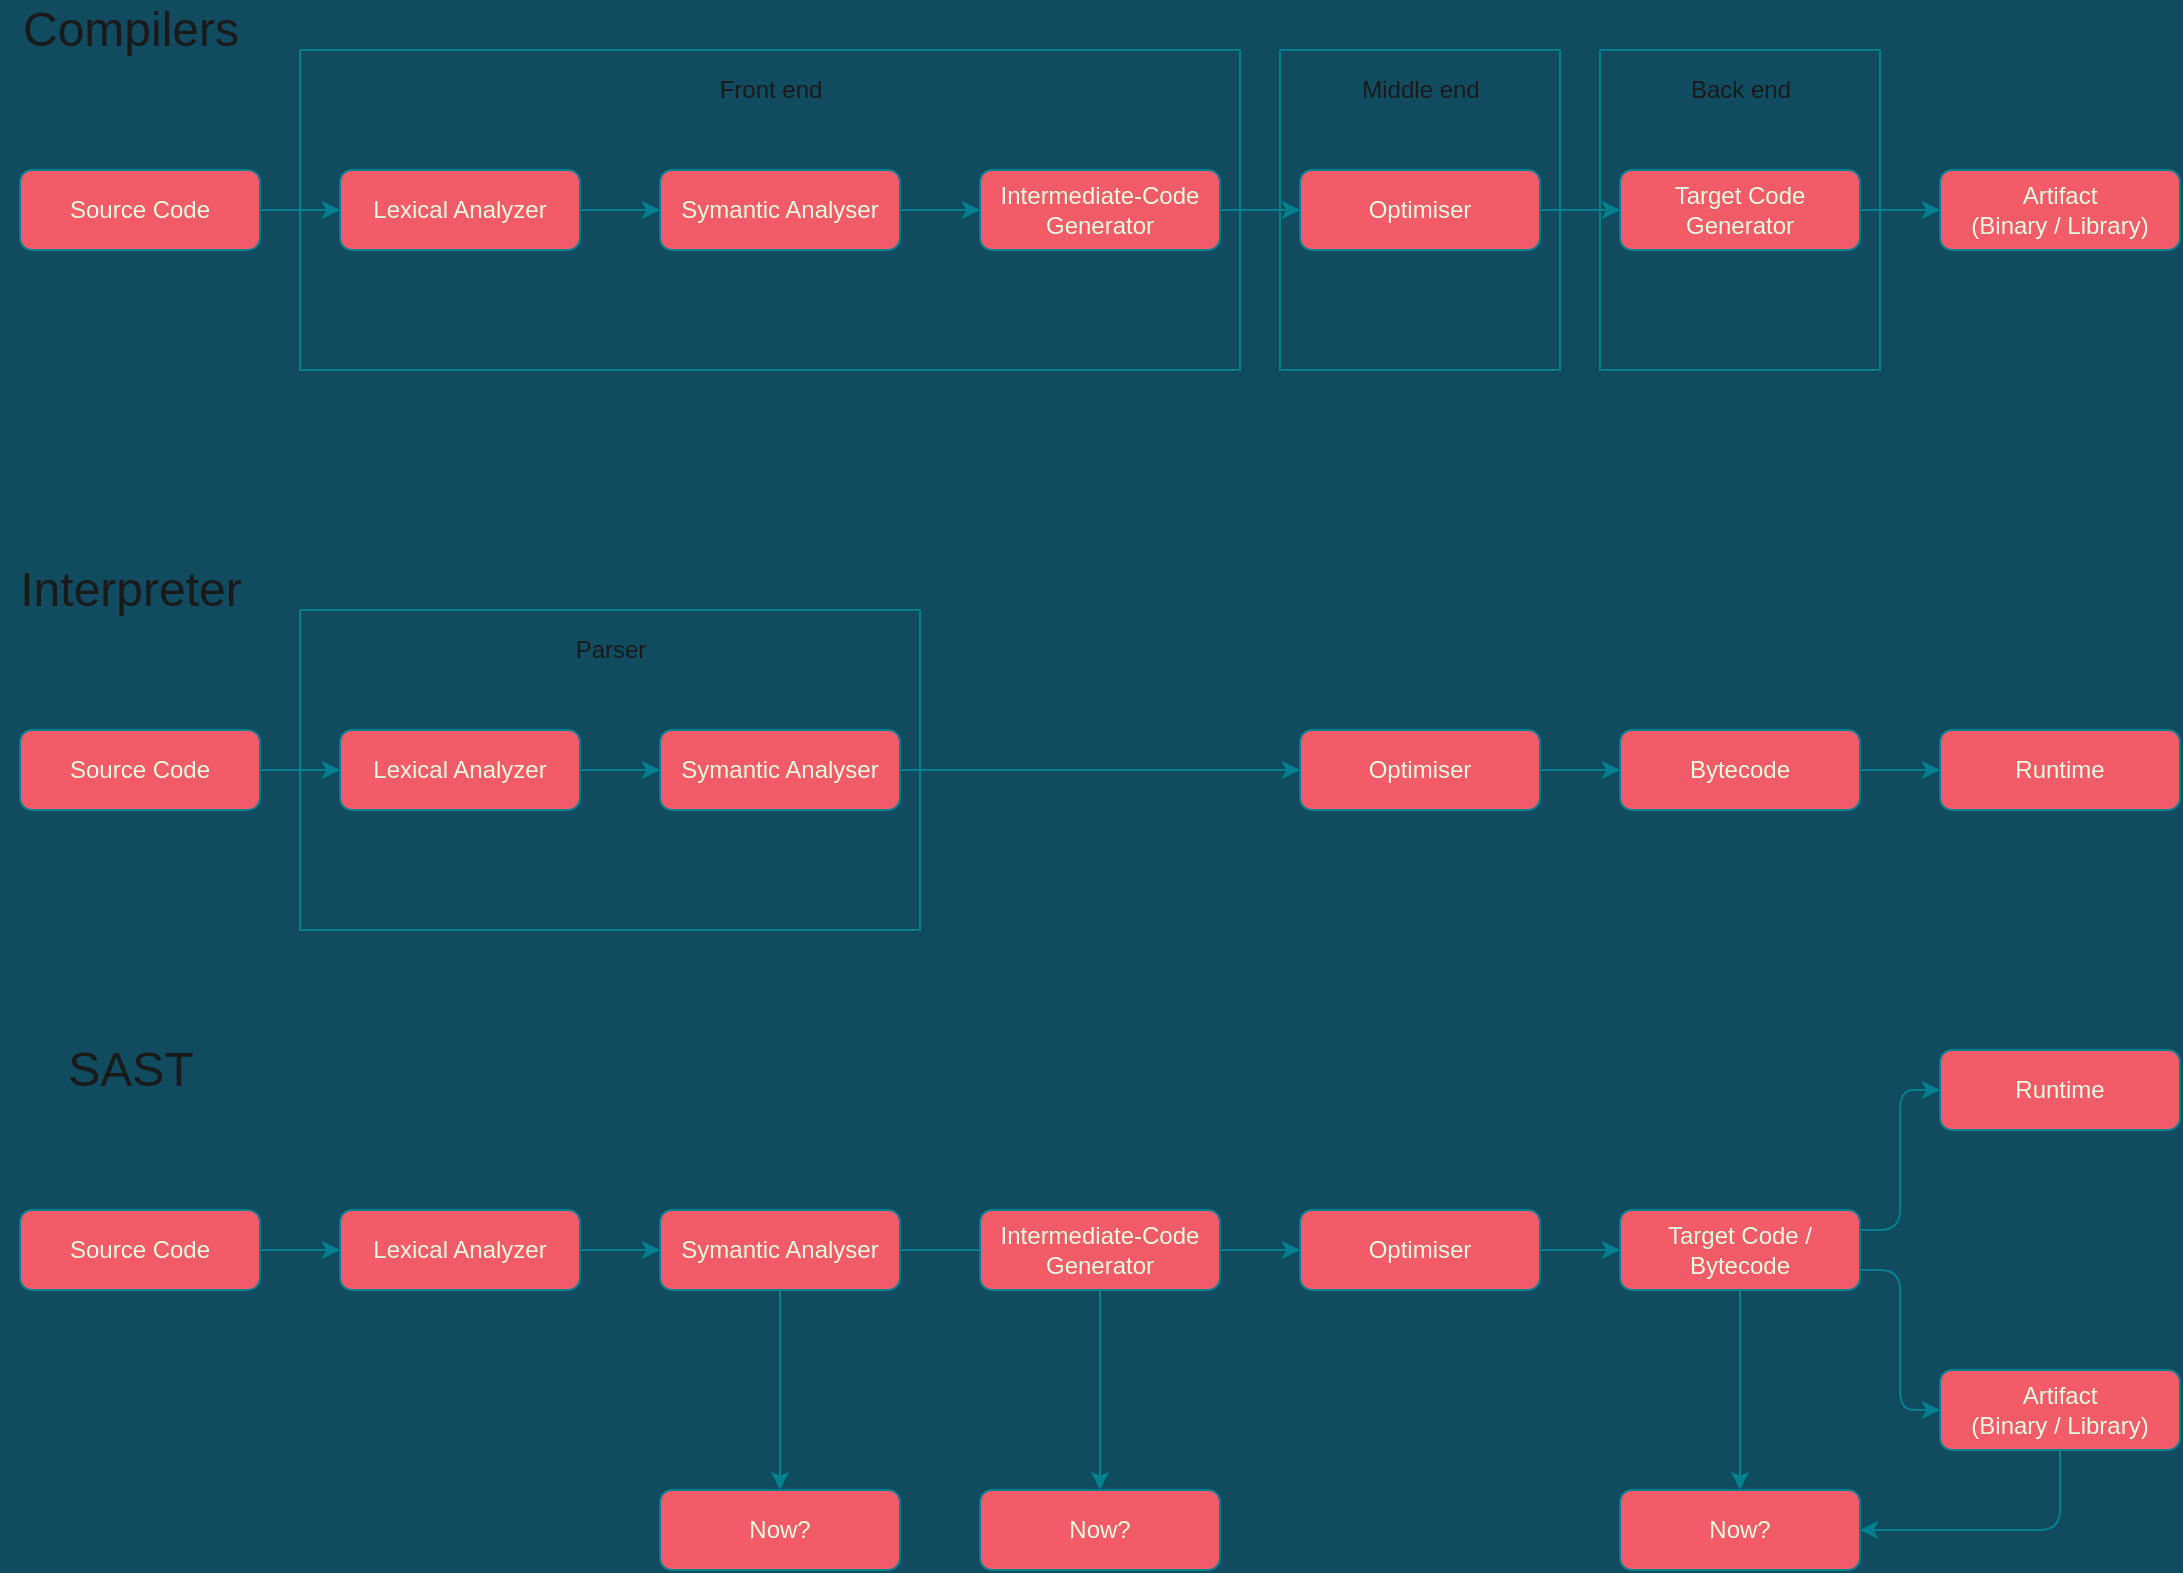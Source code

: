 <mxfile version="14.9.4" type="device"><diagram name="Page-1" id="42789a77-a242-8287-6e28-9cd8cfd52e62"><mxGraphModel dx="2062" dy="1052" grid="1" gridSize="10" guides="1" tooltips="1" connect="1" arrows="1" fold="1" page="1" pageScale="1" pageWidth="1100" pageHeight="850" background="#114B5F" math="0" shadow="0"><root><mxCell id="0"/><mxCell id="1" parent="0"/><mxCell id="q591KIigNglqc1efAttf-18" style="edgeStyle=orthogonalEdgeStyle;curved=0;rounded=1;sketch=0;orthogonalLoop=1;jettySize=auto;html=1;exitX=1;exitY=0.5;exitDx=0;exitDy=0;entryX=0;entryY=0.5;entryDx=0;entryDy=0;fontColor=#E4FDE1;strokeColor=#028090;fillColor=#F45B69;labelBackgroundColor=#114B5F;" parent="1" source="q591KIigNglqc1efAttf-13" target="q591KIigNglqc1efAttf-14" edge="1"><mxGeometry relative="1" as="geometry"/></mxCell><mxCell id="q591KIigNglqc1efAttf-13" value="Source Code" style="rounded=1;whiteSpace=wrap;html=1;sketch=0;fillColor=#F45B69;strokeColor=#028090;fontColor=#E4FDE1;" parent="1" vertex="1"><mxGeometry x="40" y="120" width="120" height="40" as="geometry"/></mxCell><mxCell id="q591KIigNglqc1efAttf-19" style="edgeStyle=orthogonalEdgeStyle;curved=0;rounded=1;sketch=0;orthogonalLoop=1;jettySize=auto;html=1;exitX=1;exitY=0.5;exitDx=0;exitDy=0;entryX=0;entryY=0.5;entryDx=0;entryDy=0;fontColor=#E4FDE1;strokeColor=#028090;fillColor=#F45B69;labelBackgroundColor=#114B5F;" parent="1" source="q591KIigNglqc1efAttf-14" target="q591KIigNglqc1efAttf-15" edge="1"><mxGeometry relative="1" as="geometry"/></mxCell><mxCell id="q591KIigNglqc1efAttf-14" value="Lexical Analyzer" style="rounded=1;whiteSpace=wrap;html=1;sketch=0;fillColor=#F45B69;strokeColor=#028090;fontColor=#E4FDE1;" parent="1" vertex="1"><mxGeometry x="200" y="120" width="120" height="40" as="geometry"/></mxCell><mxCell id="q591KIigNglqc1efAttf-20" style="edgeStyle=orthogonalEdgeStyle;curved=0;rounded=1;sketch=0;orthogonalLoop=1;jettySize=auto;html=1;exitX=1;exitY=0.5;exitDx=0;exitDy=0;entryX=0;entryY=0.5;entryDx=0;entryDy=0;fontColor=#E4FDE1;strokeColor=#028090;fillColor=#F45B69;labelBackgroundColor=#114B5F;" parent="1" source="q591KIigNglqc1efAttf-15" target="q591KIigNglqc1efAttf-16" edge="1"><mxGeometry relative="1" as="geometry"/></mxCell><mxCell id="q591KIigNglqc1efAttf-15" value="Symantic Analyser" style="rounded=1;whiteSpace=wrap;html=1;sketch=0;fillColor=#F45B69;strokeColor=#028090;fontColor=#E4FDE1;" parent="1" vertex="1"><mxGeometry x="360" y="120" width="120" height="40" as="geometry"/></mxCell><mxCell id="q591KIigNglqc1efAttf-21" style="edgeStyle=orthogonalEdgeStyle;curved=0;rounded=1;sketch=0;orthogonalLoop=1;jettySize=auto;html=1;exitX=1;exitY=0.5;exitDx=0;exitDy=0;entryX=0;entryY=0.5;entryDx=0;entryDy=0;fontColor=#E4FDE1;strokeColor=#028090;fillColor=#F45B69;labelBackgroundColor=#114B5F;" parent="1" source="q591KIigNglqc1efAttf-16" target="q591KIigNglqc1efAttf-17" edge="1"><mxGeometry relative="1" as="geometry"/></mxCell><mxCell id="q591KIigNglqc1efAttf-16" value="Intermediate-Code Generator" style="rounded=1;whiteSpace=wrap;html=1;sketch=0;fillColor=#F45B69;strokeColor=#028090;fontColor=#E4FDE1;" parent="1" vertex="1"><mxGeometry x="520" y="120" width="120" height="40" as="geometry"/></mxCell><mxCell id="q591KIigNglqc1efAttf-23" style="edgeStyle=orthogonalEdgeStyle;curved=0;rounded=1;sketch=0;orthogonalLoop=1;jettySize=auto;html=1;exitX=1;exitY=0.5;exitDx=0;exitDy=0;entryX=0;entryY=0.5;entryDx=0;entryDy=0;fontColor=#E4FDE1;strokeColor=#028090;fillColor=#F45B69;labelBackgroundColor=#114B5F;" parent="1" source="q591KIigNglqc1efAttf-17" target="q591KIigNglqc1efAttf-22" edge="1"><mxGeometry relative="1" as="geometry"/></mxCell><mxCell id="q591KIigNglqc1efAttf-17" value="Optimiser" style="rounded=1;whiteSpace=wrap;html=1;sketch=0;fillColor=#F45B69;strokeColor=#028090;fontColor=#E4FDE1;" parent="1" vertex="1"><mxGeometry x="680" y="120" width="120" height="40" as="geometry"/></mxCell><mxCell id="q591KIigNglqc1efAttf-29" style="edgeStyle=orthogonalEdgeStyle;curved=0;rounded=1;sketch=0;orthogonalLoop=1;jettySize=auto;html=1;exitX=1;exitY=0.5;exitDx=0;exitDy=0;entryX=0;entryY=0.5;entryDx=0;entryDy=0;fontColor=#E4FDE1;strokeColor=#028090;fillColor=#F45B69;labelBackgroundColor=#114B5F;" parent="1" source="q591KIigNglqc1efAttf-22" target="q591KIigNglqc1efAttf-28" edge="1"><mxGeometry relative="1" as="geometry"/></mxCell><mxCell id="q591KIigNglqc1efAttf-22" value="Target Code Generator" style="rounded=1;whiteSpace=wrap;html=1;sketch=0;fillColor=#F45B69;strokeColor=#028090;fontColor=#E4FDE1;" parent="1" vertex="1"><mxGeometry x="840" y="120" width="120" height="40" as="geometry"/></mxCell><mxCell id="q591KIigNglqc1efAttf-24" value="" style="swimlane;startSize=0;rounded=0;sketch=0;fontColor=#E4FDE1;strokeColor=#028090;fillColor=#F45B69;" parent="1" vertex="1"><mxGeometry x="180" y="60" width="470" height="160" as="geometry"/></mxCell><mxCell id="q591KIigNglqc1efAttf-25" value="&lt;font color=&quot;#1a1a1a&quot;&gt;Front end&lt;/font&gt;" style="text;html=1;align=center;verticalAlign=middle;resizable=0;points=[];autosize=1;strokeColor=none;fontColor=#E4FDE1;" parent="q591KIigNglqc1efAttf-24" vertex="1"><mxGeometry x="200" y="10" width="70" height="20" as="geometry"/></mxCell><mxCell id="q591KIigNglqc1efAttf-26" value="" style="swimlane;startSize=0;rounded=0;sketch=0;fontColor=#E4FDE1;strokeColor=#028090;fillColor=#F45B69;" parent="1" vertex="1"><mxGeometry x="830" y="60" width="140" height="160" as="geometry"/></mxCell><mxCell id="q591KIigNglqc1efAttf-27" value="&lt;font color=&quot;#1a1a1a&quot;&gt;Back end&lt;/font&gt;" style="text;html=1;align=center;verticalAlign=middle;resizable=0;points=[];autosize=1;strokeColor=none;fontColor=#E4FDE1;" parent="q591KIigNglqc1efAttf-26" vertex="1"><mxGeometry x="35" y="10" width="70" height="20" as="geometry"/></mxCell><mxCell id="q591KIigNglqc1efAttf-28" value="Artifact&lt;br&gt;(Binary / Library)" style="rounded=1;whiteSpace=wrap;html=1;sketch=0;fillColor=#F45B69;strokeColor=#028090;fontColor=#E4FDE1;" parent="1" vertex="1"><mxGeometry x="1000" y="120" width="120" height="40" as="geometry"/></mxCell><mxCell id="q591KIigNglqc1efAttf-30" value="" style="swimlane;startSize=0;rounded=0;sketch=0;fontColor=#E4FDE1;strokeColor=#028090;fillColor=#F45B69;" parent="1" vertex="1"><mxGeometry x="670" y="60" width="140" height="160" as="geometry"/></mxCell><mxCell id="q591KIigNglqc1efAttf-31" value="&lt;font color=&quot;#1a1a1a&quot;&gt;Middle end&lt;/font&gt;" style="text;html=1;align=center;verticalAlign=middle;resizable=0;points=[];autosize=1;strokeColor=none;fontColor=#E4FDE1;" parent="q591KIigNglqc1efAttf-30" vertex="1"><mxGeometry x="35" y="10" width="70" height="20" as="geometry"/></mxCell><mxCell id="q591KIigNglqc1efAttf-32" style="edgeStyle=orthogonalEdgeStyle;curved=0;rounded=1;sketch=0;orthogonalLoop=1;jettySize=auto;html=1;exitX=1;exitY=0.5;exitDx=0;exitDy=0;entryX=0;entryY=0.5;entryDx=0;entryDy=0;fontColor=#E4FDE1;strokeColor=#028090;fillColor=#F45B69;labelBackgroundColor=#114B5F;" parent="1" source="q591KIigNglqc1efAttf-33" target="q591KIigNglqc1efAttf-35" edge="1"><mxGeometry relative="1" as="geometry"/></mxCell><mxCell id="q591KIigNglqc1efAttf-33" value="Source Code" style="rounded=1;whiteSpace=wrap;html=1;sketch=0;fillColor=#F45B69;strokeColor=#028090;fontColor=#E4FDE1;" parent="1" vertex="1"><mxGeometry x="40" y="400" width="120" height="40" as="geometry"/></mxCell><mxCell id="q591KIigNglqc1efAttf-34" style="edgeStyle=orthogonalEdgeStyle;curved=0;rounded=1;sketch=0;orthogonalLoop=1;jettySize=auto;html=1;exitX=1;exitY=0.5;exitDx=0;exitDy=0;entryX=0;entryY=0.5;entryDx=0;entryDy=0;fontColor=#E4FDE1;strokeColor=#028090;fillColor=#F45B69;labelBackgroundColor=#114B5F;" parent="1" source="q591KIigNglqc1efAttf-35" target="q591KIigNglqc1efAttf-37" edge="1"><mxGeometry relative="1" as="geometry"/></mxCell><mxCell id="q591KIigNglqc1efAttf-35" value="Lexical Analyzer" style="rounded=1;whiteSpace=wrap;html=1;sketch=0;fillColor=#F45B69;strokeColor=#028090;fontColor=#E4FDE1;" parent="1" vertex="1"><mxGeometry x="200" y="400" width="120" height="40" as="geometry"/></mxCell><mxCell id="q591KIigNglqc1efAttf-58" style="edgeStyle=orthogonalEdgeStyle;curved=0;rounded=1;sketch=0;orthogonalLoop=1;jettySize=auto;html=1;entryX=0;entryY=0.5;entryDx=0;entryDy=0;fontColor=#E4FDE1;strokeColor=#028090;fillColor=#F45B69;exitX=1;exitY=0.5;exitDx=0;exitDy=0;labelBackgroundColor=#114B5F;" parent="1" source="q591KIigNglqc1efAttf-37" target="q591KIigNglqc1efAttf-41" edge="1"><mxGeometry relative="1" as="geometry"><mxPoint x="520" y="410" as="sourcePoint"/></mxGeometry></mxCell><mxCell id="q591KIigNglqc1efAttf-37" value="Symantic Analyser" style="rounded=1;whiteSpace=wrap;html=1;sketch=0;fillColor=#F45B69;strokeColor=#028090;fontColor=#E4FDE1;" parent="1" vertex="1"><mxGeometry x="360" y="400" width="120" height="40" as="geometry"/></mxCell><mxCell id="q591KIigNglqc1efAttf-60" style="edgeStyle=orthogonalEdgeStyle;curved=0;rounded=1;sketch=0;orthogonalLoop=1;jettySize=auto;html=1;exitX=1;exitY=0.5;exitDx=0;exitDy=0;entryX=0;entryY=0.5;entryDx=0;entryDy=0;fontColor=#E4FDE1;strokeColor=#028090;fillColor=#F45B69;labelBackgroundColor=#114B5F;" parent="1" source="q591KIigNglqc1efAttf-41" target="q591KIigNglqc1efAttf-48" edge="1"><mxGeometry relative="1" as="geometry"/></mxCell><mxCell id="q591KIigNglqc1efAttf-41" value="Optimiser" style="rounded=1;whiteSpace=wrap;html=1;sketch=0;fillColor=#F45B69;strokeColor=#028090;fontColor=#E4FDE1;" parent="1" vertex="1"><mxGeometry x="680" y="400" width="120" height="40" as="geometry"/></mxCell><mxCell id="q591KIigNglqc1efAttf-44" value="" style="swimlane;startSize=0;rounded=0;sketch=0;fontColor=#E4FDE1;strokeColor=#028090;fillColor=#F45B69;" parent="1" vertex="1"><mxGeometry x="180" y="340" width="310" height="160" as="geometry"/></mxCell><mxCell id="q591KIigNglqc1efAttf-45" value="&lt;font color=&quot;#1a1a1a&quot;&gt;Parser&lt;/font&gt;" style="text;html=1;align=center;verticalAlign=middle;resizable=0;points=[];autosize=1;strokeColor=none;fontColor=#E4FDE1;" parent="q591KIigNglqc1efAttf-44" vertex="1"><mxGeometry x="130" y="10" width="50" height="20" as="geometry"/></mxCell><mxCell id="q591KIigNglqc1efAttf-54" style="edgeStyle=orthogonalEdgeStyle;curved=0;rounded=1;sketch=0;orthogonalLoop=1;jettySize=auto;html=1;exitX=1;exitY=0.5;exitDx=0;exitDy=0;entryX=0;entryY=0.5;entryDx=0;entryDy=0;fontColor=#E4FDE1;strokeColor=#028090;fillColor=#F45B69;labelBackgroundColor=#114B5F;" parent="1" source="q591KIigNglqc1efAttf-48" target="q591KIigNglqc1efAttf-53" edge="1"><mxGeometry relative="1" as="geometry"/></mxCell><mxCell id="q591KIigNglqc1efAttf-48" value="Bytecode" style="rounded=1;whiteSpace=wrap;html=1;sketch=0;fillColor=#F45B69;strokeColor=#028090;fontColor=#E4FDE1;" parent="1" vertex="1"><mxGeometry x="840" y="400" width="120" height="40" as="geometry"/></mxCell><mxCell id="q591KIigNglqc1efAttf-53" value="Runtime" style="rounded=1;whiteSpace=wrap;html=1;sketch=0;fillColor=#F45B69;strokeColor=#028090;fontColor=#E4FDE1;" parent="1" vertex="1"><mxGeometry x="1000" y="400" width="120" height="40" as="geometry"/></mxCell><mxCell id="q591KIigNglqc1efAttf-55" value="&lt;font style=&quot;font-size: 24px&quot; color=&quot;#1a1a1a&quot;&gt;Compilers&lt;/font&gt;" style="text;html=1;align=center;verticalAlign=middle;resizable=0;points=[];autosize=1;strokeColor=none;fontColor=#E4FDE1;" parent="1" vertex="1"><mxGeometry x="35" y="40" width="120" height="20" as="geometry"/></mxCell><mxCell id="q591KIigNglqc1efAttf-56" value="&lt;font color=&quot;#1a1a1a&quot;&gt;&lt;span style=&quot;font-size: 24px&quot;&gt;Interpreter&lt;/span&gt;&lt;/font&gt;" style="text;html=1;align=center;verticalAlign=middle;resizable=0;points=[];autosize=1;strokeColor=none;fontColor=#E4FDE1;" parent="1" vertex="1"><mxGeometry x="30" y="320" width="130" height="20" as="geometry"/></mxCell><mxCell id="q591KIigNglqc1efAttf-61" style="edgeStyle=orthogonalEdgeStyle;curved=0;rounded=1;sketch=0;orthogonalLoop=1;jettySize=auto;html=1;exitX=1;exitY=0.5;exitDx=0;exitDy=0;entryX=0;entryY=0.5;entryDx=0;entryDy=0;fontColor=#E4FDE1;strokeColor=#028090;fillColor=#F45B69;labelBackgroundColor=#114B5F;" parent="1" source="q591KIigNglqc1efAttf-62" target="q591KIigNglqc1efAttf-64" edge="1"><mxGeometry relative="1" as="geometry"/></mxCell><mxCell id="q591KIigNglqc1efAttf-62" value="Source Code" style="rounded=1;whiteSpace=wrap;html=1;sketch=0;fillColor=#F45B69;strokeColor=#028090;fontColor=#E4FDE1;" parent="1" vertex="1"><mxGeometry x="40" y="640" width="120" height="40" as="geometry"/></mxCell><mxCell id="q591KIigNglqc1efAttf-63" style="edgeStyle=orthogonalEdgeStyle;curved=0;rounded=1;sketch=0;orthogonalLoop=1;jettySize=auto;html=1;exitX=1;exitY=0.5;exitDx=0;exitDy=0;entryX=0;entryY=0.5;entryDx=0;entryDy=0;fontColor=#E4FDE1;strokeColor=#028090;fillColor=#F45B69;labelBackgroundColor=#114B5F;" parent="1" source="q591KIigNglqc1efAttf-64" target="q591KIigNglqc1efAttf-66" edge="1"><mxGeometry relative="1" as="geometry"/></mxCell><mxCell id="q591KIigNglqc1efAttf-64" value="Lexical Analyzer" style="rounded=1;whiteSpace=wrap;html=1;sketch=0;fillColor=#F45B69;strokeColor=#028090;fontColor=#E4FDE1;" parent="1" vertex="1"><mxGeometry x="200" y="640" width="120" height="40" as="geometry"/></mxCell><mxCell id="q591KIigNglqc1efAttf-65" style="edgeStyle=orthogonalEdgeStyle;curved=0;rounded=1;sketch=0;orthogonalLoop=1;jettySize=auto;html=1;entryX=0;entryY=0.5;entryDx=0;entryDy=0;fontColor=#E4FDE1;strokeColor=#028090;fillColor=#F45B69;exitX=1;exitY=0.5;exitDx=0;exitDy=0;labelBackgroundColor=#114B5F;" parent="1" source="q591KIigNglqc1efAttf-66" target="q591KIigNglqc1efAttf-68" edge="1"><mxGeometry relative="1" as="geometry"><mxPoint x="520" y="650" as="sourcePoint"/></mxGeometry></mxCell><mxCell id="2oi3zgXRZdhDABdO3BgM-2" style="edgeStyle=orthogonalEdgeStyle;curved=0;rounded=1;sketch=0;orthogonalLoop=1;jettySize=auto;html=1;exitX=0.5;exitY=1;exitDx=0;exitDy=0;fontColor=#E4FDE1;strokeColor=#028090;fillColor=#F45B69;" edge="1" parent="1" source="q591KIigNglqc1efAttf-66" target="q591KIigNglqc1efAttf-75"><mxGeometry relative="1" as="geometry"/></mxCell><mxCell id="q591KIigNglqc1efAttf-66" value="Symantic Analyser" style="rounded=1;whiteSpace=wrap;html=1;sketch=0;fillColor=#F45B69;strokeColor=#028090;fontColor=#E4FDE1;" parent="1" vertex="1"><mxGeometry x="360" y="640" width="120" height="40" as="geometry"/></mxCell><mxCell id="q591KIigNglqc1efAttf-67" style="edgeStyle=orthogonalEdgeStyle;curved=0;rounded=1;sketch=0;orthogonalLoop=1;jettySize=auto;html=1;exitX=1;exitY=0.5;exitDx=0;exitDy=0;entryX=0;entryY=0.5;entryDx=0;entryDy=0;fontColor=#E4FDE1;strokeColor=#028090;fillColor=#F45B69;labelBackgroundColor=#114B5F;" parent="1" source="q591KIigNglqc1efAttf-68" target="q591KIigNglqc1efAttf-72" edge="1"><mxGeometry relative="1" as="geometry"/></mxCell><mxCell id="q591KIigNglqc1efAttf-68" value="Optimiser" style="rounded=1;whiteSpace=wrap;html=1;sketch=0;fillColor=#F45B69;strokeColor=#028090;fontColor=#E4FDE1;" parent="1" vertex="1"><mxGeometry x="680" y="640" width="120" height="40" as="geometry"/></mxCell><mxCell id="q591KIigNglqc1efAttf-71" style="edgeStyle=orthogonalEdgeStyle;curved=0;rounded=1;sketch=0;orthogonalLoop=1;jettySize=auto;html=1;exitX=1;exitY=0.25;exitDx=0;exitDy=0;entryX=0;entryY=0.5;entryDx=0;entryDy=0;fontColor=#E4FDE1;strokeColor=#028090;fillColor=#F45B69;labelBackgroundColor=#114B5F;" parent="1" source="q591KIigNglqc1efAttf-72" target="q591KIigNglqc1efAttf-73" edge="1"><mxGeometry relative="1" as="geometry"/></mxCell><mxCell id="2oi3zgXRZdhDABdO3BgM-6" style="edgeStyle=orthogonalEdgeStyle;curved=0;rounded=1;sketch=0;orthogonalLoop=1;jettySize=auto;html=1;exitX=0.5;exitY=1;exitDx=0;exitDy=0;entryX=0.5;entryY=0;entryDx=0;entryDy=0;fontColor=#E4FDE1;strokeColor=#028090;fillColor=#F45B69;" edge="1" parent="1" source="q591KIigNglqc1efAttf-72" target="2oi3zgXRZdhDABdO3BgM-5"><mxGeometry relative="1" as="geometry"/></mxCell><mxCell id="2oi3zgXRZdhDABdO3BgM-11" style="edgeStyle=orthogonalEdgeStyle;curved=0;rounded=1;sketch=0;orthogonalLoop=1;jettySize=auto;html=1;exitX=1;exitY=0.75;exitDx=0;exitDy=0;entryX=0;entryY=0.5;entryDx=0;entryDy=0;fontColor=#E4FDE1;strokeColor=#028090;fillColor=#F45B69;" edge="1" parent="1" source="q591KIigNglqc1efAttf-72" target="2oi3zgXRZdhDABdO3BgM-10"><mxGeometry relative="1" as="geometry"/></mxCell><mxCell id="q591KIigNglqc1efAttf-72" value="Target Code / Bytecode" style="rounded=1;whiteSpace=wrap;html=1;sketch=0;fillColor=#F45B69;strokeColor=#028090;fontColor=#E4FDE1;" parent="1" vertex="1"><mxGeometry x="840" y="640" width="120" height="40" as="geometry"/></mxCell><mxCell id="q591KIigNglqc1efAttf-73" value="Runtime" style="rounded=1;whiteSpace=wrap;html=1;sketch=0;fillColor=#F45B69;strokeColor=#028090;fontColor=#E4FDE1;" parent="1" vertex="1"><mxGeometry x="1000" y="560" width="120" height="40" as="geometry"/></mxCell><mxCell id="q591KIigNglqc1efAttf-74" value="&lt;font color=&quot;#1a1a1a&quot;&gt;&lt;span style=&quot;font-size: 24px&quot;&gt;SAST&lt;/span&gt;&lt;/font&gt;" style="text;html=1;align=center;verticalAlign=middle;resizable=0;points=[];autosize=1;strokeColor=none;fontColor=#E4FDE1;" parent="1" vertex="1"><mxGeometry x="55" y="560" width="80" height="20" as="geometry"/></mxCell><mxCell id="q591KIigNglqc1efAttf-75" value="Now?" style="rounded=1;whiteSpace=wrap;html=1;sketch=0;fillColor=#F45B69;strokeColor=#028090;fontColor=#E4FDE1;" parent="1" vertex="1"><mxGeometry x="360" y="780" width="120" height="40" as="geometry"/></mxCell><mxCell id="2oi3zgXRZdhDABdO3BgM-5" value="Now?" style="rounded=1;whiteSpace=wrap;html=1;sketch=0;fillColor=#F45B69;strokeColor=#028090;fontColor=#E4FDE1;" vertex="1" parent="1"><mxGeometry x="840" y="780" width="120" height="40" as="geometry"/></mxCell><mxCell id="2oi3zgXRZdhDABdO3BgM-9" style="edgeStyle=orthogonalEdgeStyle;curved=0;rounded=1;sketch=0;orthogonalLoop=1;jettySize=auto;html=1;exitX=0.5;exitY=1;exitDx=0;exitDy=0;entryX=0.5;entryY=0;entryDx=0;entryDy=0;fontColor=#E4FDE1;strokeColor=#028090;fillColor=#F45B69;" edge="1" parent="1" source="2oi3zgXRZdhDABdO3BgM-7" target="2oi3zgXRZdhDABdO3BgM-8"><mxGeometry relative="1" as="geometry"/></mxCell><mxCell id="2oi3zgXRZdhDABdO3BgM-7" value="Intermediate-Code Generator" style="rounded=1;whiteSpace=wrap;html=1;sketch=0;fillColor=#F45B69;strokeColor=#028090;fontColor=#E4FDE1;" vertex="1" parent="1"><mxGeometry x="520" y="640" width="120" height="40" as="geometry"/></mxCell><mxCell id="2oi3zgXRZdhDABdO3BgM-8" value="Now?" style="rounded=1;whiteSpace=wrap;html=1;sketch=0;fillColor=#F45B69;strokeColor=#028090;fontColor=#E4FDE1;" vertex="1" parent="1"><mxGeometry x="520" y="780" width="120" height="40" as="geometry"/></mxCell><mxCell id="2oi3zgXRZdhDABdO3BgM-12" style="edgeStyle=orthogonalEdgeStyle;curved=0;rounded=1;sketch=0;orthogonalLoop=1;jettySize=auto;html=1;exitX=0.5;exitY=1;exitDx=0;exitDy=0;entryX=1;entryY=0.5;entryDx=0;entryDy=0;fontColor=#E4FDE1;strokeColor=#028090;fillColor=#F45B69;" edge="1" parent="1" source="2oi3zgXRZdhDABdO3BgM-10" target="2oi3zgXRZdhDABdO3BgM-5"><mxGeometry relative="1" as="geometry"/></mxCell><mxCell id="2oi3zgXRZdhDABdO3BgM-10" value="Artifact&lt;br&gt;(Binary / Library)" style="rounded=1;whiteSpace=wrap;html=1;sketch=0;fillColor=#F45B69;strokeColor=#028090;fontColor=#E4FDE1;" vertex="1" parent="1"><mxGeometry x="1000" y="720" width="120" height="40" as="geometry"/></mxCell></root></mxGraphModel></diagram></mxfile>